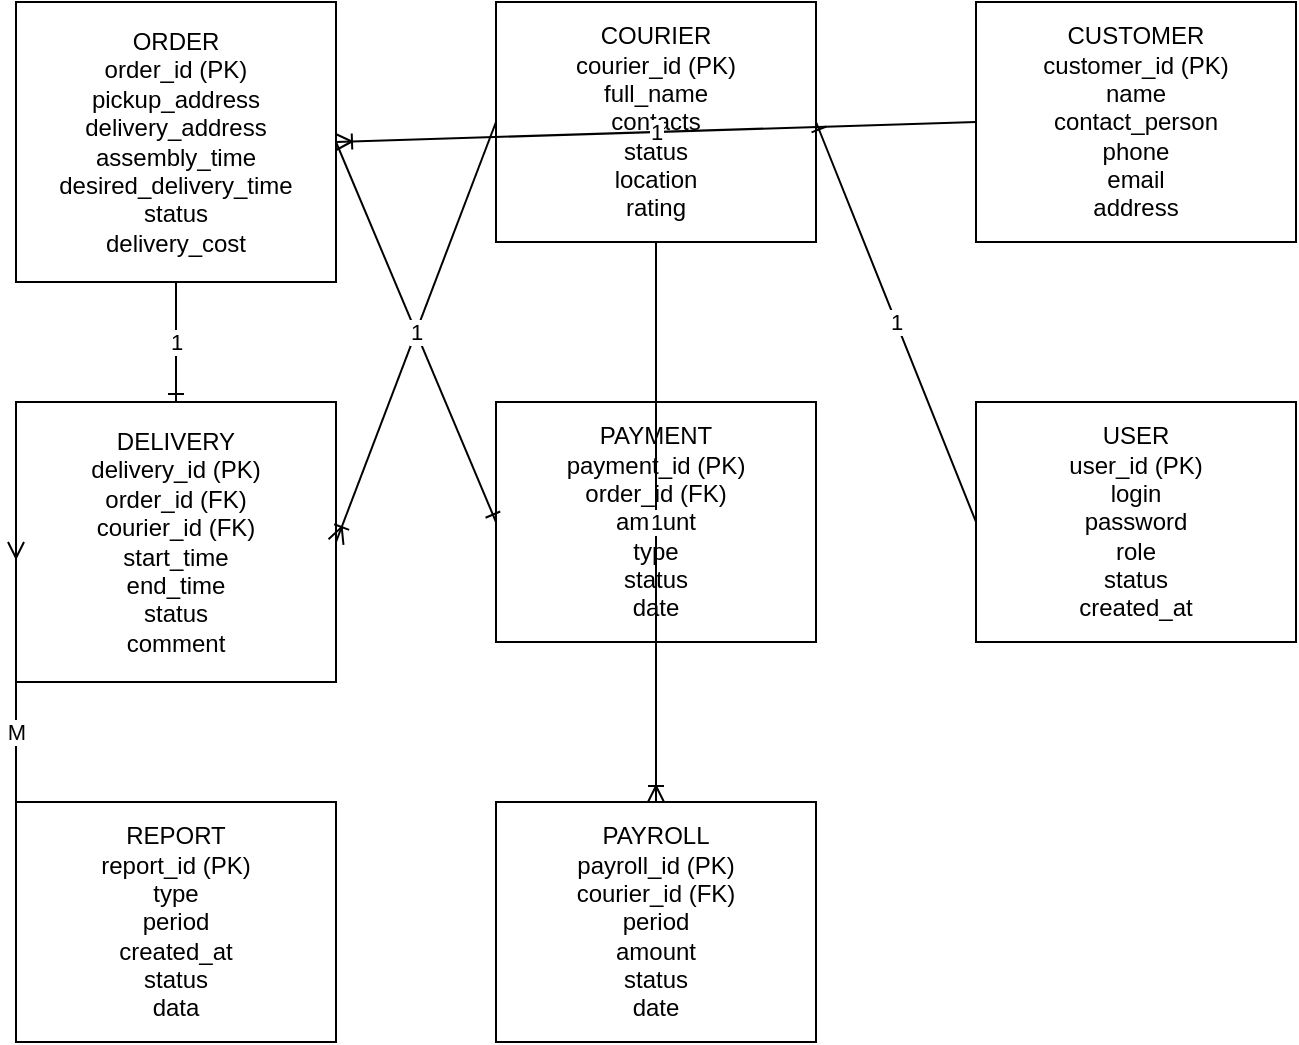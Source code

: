 <mxfile version="21.1.9" type="device">
  <diagram id="delivery-model" name="Система доставки">
    <mxGraphModel dx="1422" dy="798" grid="1" gridSize="10" guides="1" tooltips="1" connect="1" arrows="1" fold="1" page="1" pageScale="1" pageWidth="827" pageHeight="1169" math="0" shadow="0">
      <root>
        <mxCell id="0" />
        <mxCell id="1" parent="0" />
        
        <!-- Сущности -->
        <mxCell id="order" value="ORDER&#xa;order_id (PK)&#xa;pickup_address&#xa;delivery_address&#xa;assembly_time&#xa;desired_delivery_time&#xa;status&#xa;delivery_cost" style="rounded=0;whiteSpace=wrap;html=1;" vertex="1" parent="1">
          <mxGeometry x="40" y="40" width="160" height="140" as="geometry" />
        </mxCell>
        
        <mxCell id="courier" value="COURIER&#xa;courier_id (PK)&#xa;full_name&#xa;contacts&#xa;status&#xa;location&#xa;rating" style="rounded=0;whiteSpace=wrap;html=1;" vertex="1" parent="1">
          <mxGeometry x="280" y="40" width="160" height="120" as="geometry" />
        </mxCell>
        
        <mxCell id="customer" value="CUSTOMER&#xa;customer_id (PK)&#xa;name&#xa;contact_person&#xa;phone&#xa;email&#xa;address" style="rounded=0;whiteSpace=wrap;html=1;" vertex="1" parent="1">
          <mxGeometry x="520" y="40" width="160" height="120" as="geometry" />
        </mxCell>
        
        <mxCell id="delivery" value="DELIVERY&#xa;delivery_id (PK)&#xa;order_id (FK)&#xa;courier_id (FK)&#xa;start_time&#xa;end_time&#xa;status&#xa;comment" style="rounded=0;whiteSpace=wrap;html=1;" vertex="1" parent="1">
          <mxGeometry x="40" y="240" width="160" height="140" as="geometry" />
        </mxCell>
        
        <mxCell id="payment" value="PAYMENT&#xa;payment_id (PK)&#xa;order_id (FK)&#xa;amount&#xa;type&#xa;status&#xa;date" style="rounded=0;whiteSpace=wrap;html=1;" vertex="1" parent="1">
          <mxGeometry x="280" y="240" width="160" height="120" as="geometry" />
        </mxCell>
        
        <mxCell id="user" value="USER&#xa;user_id (PK)&#xa;login&#xa;password&#xa;role&#xa;status&#xa;created_at" style="rounded=0;whiteSpace=wrap;html=1;" vertex="1" parent="1">
          <mxGeometry x="520" y="240" width="160" height="120" as="geometry" />
        </mxCell>
        
        <mxCell id="report" value="REPORT&#xa;report_id (PK)&#xa;type&#xa;period&#xa;created_at&#xa;status&#xa;data" style="rounded=0;whiteSpace=wrap;html=1;" vertex="1" parent="1">
          <mxGeometry x="40" y="440" width="160" height="120" as="geometry" />
        </mxCell>
        
        <mxCell id="payroll" value="PAYROLL&#xa;payroll_id (PK)&#xa;courier_id (FK)&#xa;period&#xa;amount&#xa;status&#xa;date" style="rounded=0;whiteSpace=wrap;html=1;" vertex="1" parent="1">
          <mxGeometry x="280" y="440" width="160" height="120" as="geometry" />
        </mxCell>
        
        <!-- Связи -->
        <mxCell id="order-delivery" value="1" style="endArrow=ERone;html=1;rounded=0;exitX=0.5;exitY=1;exitDx=0;exitDy=0;entryX=0.5;entryY=0;entryDx=0;entryDy=0;endFill=0;" edge="1" parent="1" source="order" target="delivery">
          <mxGeometry relative="1" as="geometry" />
        </mxCell>
        
        <mxCell id="courier-delivery" value="1" style="endArrow=ERoneToMany;html=1;rounded=0;exitX=0;exitY=0.5;exitDx=0;exitDy=0;entryX=1;entryY=0.5;entryDx=0;entryDy=0;endFill=0;" edge="1" parent="1" source="courier" target="delivery">
          <mxGeometry relative="1" as="geometry" />
        </mxCell>
        
        <mxCell id="customer-order" value="1" style="endArrow=ERoneToMany;html=1;rounded=0;exitX=0;exitY=0.5;exitDx=0;exitDy=0;entryX=1;entryY=0.5;entryDx=0;entryDy=0;endFill=0;" edge="1" parent="1" source="customer" target="order">
          <mxGeometry relative="1" as="geometry" />
        </mxCell>
        
        <mxCell id="order-payment" value="1" style="endArrow=ERone;html=1;rounded=0;exitX=1;exitY=0.5;exitDx=0;exitDy=0;entryX=0;entryY=0.5;entryDx=0;entryDy=0;endFill=0;" edge="1" parent="1" source="order" target="payment">
          <mxGeometry relative="1" as="geometry" />
        </mxCell>
        
        <mxCell id="courier-payroll" value="1" style="endArrow=ERoneToMany;html=1;rounded=0;exitX=0.5;exitY=1;exitDx=0;exitDy=0;entryX=0.5;entryY=0;entryDx=0;entryDy=0;endFill=0;" edge="1" parent="1" source="courier" target="payroll">
          <mxGeometry relative="1" as="geometry" />
        </mxCell>
        
        <mxCell id="user-courier" value="1" style="endArrow=ERone;html=1;rounded=0;exitX=0;exitY=0.5;exitDx=0;exitDy=0;entryX=1;entryY=0.5;entryDx=0;entryDy=0;endFill=0;" edge="1" parent="1" source="user" target="courier">
          <mxGeometry relative="1" as="geometry" />
        </mxCell>
        
        <mxCell id="report-delivery" value="M" style="endArrow=ERmany;html=1;rounded=0;exitX=0;exitY=0.5;exitDx=0;exitDy=0;entryX=0;entryY=0.5;entryDx=0;entryDy=0;endFill=0;" edge="1" parent="1" source="report" target="delivery">
          <mxGeometry relative="1" as="geometry" />
        </mxCell>
      </root>
    </mxGraphModel>
  </diagram>
</mxfile> 